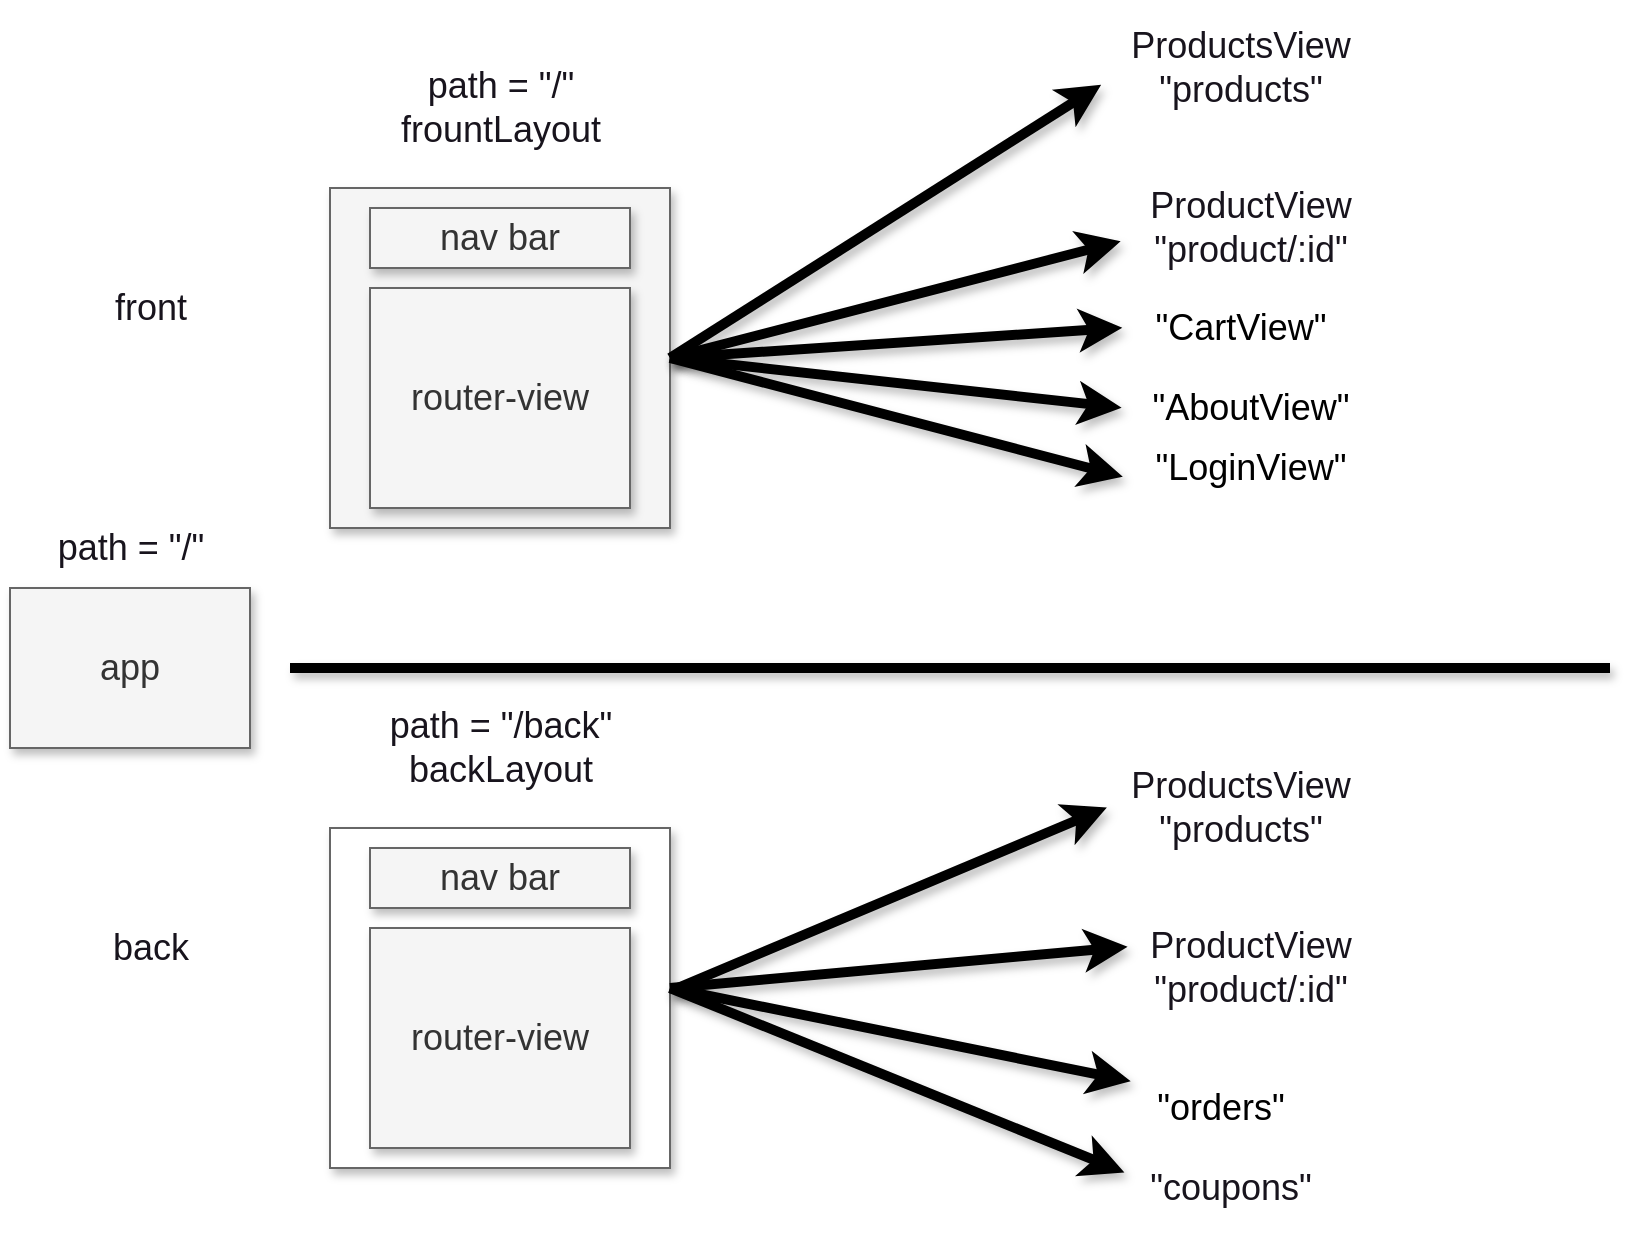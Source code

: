 <mxfile>
    <diagram id="HyXh50aNnoCoys_JZRTJ" name="第1頁">
        <mxGraphModel dx="780" dy="1286" grid="1" gridSize="10" guides="1" tooltips="1" connect="1" arrows="1" fold="1" page="1" pageScale="1" pageWidth="1169" pageHeight="827" background="#ffffff" math="0" shadow="0">
            <root>
                <mxCell id="0"/>
                <mxCell id="1" parent="0"/>
                <mxCell id="2" value="&lt;font style=&quot;font-size: 18px;&quot;&gt;app&lt;/font&gt;" style="rounded=0;whiteSpace=wrap;html=1;shadow=1;strokeColor=#666666;fontColor=#333333;fillColor=#f5f5f5;" parent="1" vertex="1">
                    <mxGeometry y="280" width="120" height="80" as="geometry"/>
                </mxCell>
                <mxCell id="3" value="" style="endArrow=none;html=1;fontSize=18;strokeWidth=5;shadow=1;strokeColor=#000000;fontColor=#18141d;" parent="1" edge="1">
                    <mxGeometry width="50" height="50" relative="1" as="geometry">
                        <mxPoint x="800" y="320" as="sourcePoint"/>
                        <mxPoint x="140" y="320" as="targetPoint"/>
                    </mxGeometry>
                </mxCell>
                <mxCell id="5" value="front" style="text;html=1;align=center;verticalAlign=middle;resizable=0;points=[];autosize=1;fontSize=18;shadow=1;strokeColor=none;fontColor=#18141d;" parent="1" vertex="1">
                    <mxGeometry x="40" y="120" width="60" height="40" as="geometry"/>
                </mxCell>
                <mxCell id="6" value="back" style="text;html=1;align=center;verticalAlign=middle;resizable=0;points=[];autosize=1;fontSize=18;shadow=1;strokeColor=none;fontColor=#18141d;" parent="1" vertex="1">
                    <mxGeometry x="40" y="440" width="60" height="40" as="geometry"/>
                </mxCell>
                <mxCell id="7" value="" style="whiteSpace=wrap;html=1;aspect=fixed;fontSize=18;shadow=1;strokeColor=#666666;fontColor=#333333;fillColor=#f5f5f5;" parent="1" vertex="1">
                    <mxGeometry x="160" y="80" width="170" height="170" as="geometry"/>
                </mxCell>
                <mxCell id="13" value="nav bar" style="rounded=0;whiteSpace=wrap;html=1;fontSize=18;shadow=1;strokeColor=#666666;fontColor=#333333;fillColor=#f5f5f5;" parent="1" vertex="1">
                    <mxGeometry x="180" y="90" width="130" height="30" as="geometry"/>
                </mxCell>
                <mxCell id="14" value="router-view" style="rounded=0;whiteSpace=wrap;html=1;fontSize=18;shadow=1;strokeColor=#666666;fontColor=#333333;fillColor=#f5f5f5;" parent="1" vertex="1">
                    <mxGeometry x="180" y="130" width="130" height="110" as="geometry"/>
                </mxCell>
                <mxCell id="15" value="path = &quot;/&quot;&lt;br&gt;frountLayout" style="text;html=1;align=center;verticalAlign=middle;resizable=0;points=[];autosize=1;fontSize=18;shadow=1;strokeColor=none;fontColor=#18141d;" parent="1" vertex="1">
                    <mxGeometry x="185" y="10" width="120" height="60" as="geometry"/>
                </mxCell>
                <mxCell id="16" value="" style="whiteSpace=wrap;html=1;aspect=fixed;fontSize=18;shadow=1;strokeColor=#666666;fontColor=#18141d;fillColor=#ffffff;" parent="1" vertex="1">
                    <mxGeometry x="160" y="400" width="170" height="170" as="geometry"/>
                </mxCell>
                <mxCell id="17" value="nav bar" style="rounded=0;whiteSpace=wrap;html=1;fontSize=18;shadow=1;strokeColor=#666666;fontColor=#333333;fillStyle=auto;fillColor=#f5f5f5;" parent="1" vertex="1">
                    <mxGeometry x="180" y="410" width="130" height="30" as="geometry"/>
                </mxCell>
                <mxCell id="18" value="router-view" style="rounded=0;whiteSpace=wrap;html=1;fontSize=18;shadow=1;strokeColor=#666666;fontColor=#333333;fillColor=#f5f5f5;" parent="1" vertex="1">
                    <mxGeometry x="180" y="450" width="130" height="110" as="geometry"/>
                </mxCell>
                <mxCell id="19" value="path = &quot;/back&quot;&lt;br&gt;backLayout" style="text;html=1;align=center;verticalAlign=middle;resizable=0;points=[];autosize=1;fontSize=18;shadow=1;strokeColor=none;fontColor=#18141d;" parent="1" vertex="1">
                    <mxGeometry x="180" y="330" width="130" height="60" as="geometry"/>
                </mxCell>
                <mxCell id="20" value="path = &quot;/&quot;" style="text;html=1;align=center;verticalAlign=middle;resizable=0;points=[];autosize=1;fontSize=18;shadow=1;strokeColor=none;fontColor=#18141d;" parent="1" vertex="1">
                    <mxGeometry x="10" y="240" width="100" height="40" as="geometry"/>
                </mxCell>
                <mxCell id="22" value="" style="endArrow=classic;html=1;fontSize=18;entryX=-0.034;entryY=0.639;entryDx=0;entryDy=0;entryPerimeter=0;strokeWidth=5;exitX=1;exitY=0.5;exitDx=0;exitDy=0;shadow=1;fontColor=#18141d;strokeColor=#000000;" parent="1" source="7" target="23" edge="1">
                    <mxGeometry width="50" height="50" relative="1" as="geometry">
                        <mxPoint x="330" y="200" as="sourcePoint"/>
                        <mxPoint x="430" y="50" as="targetPoint"/>
                    </mxGeometry>
                </mxCell>
                <mxCell id="23" value="ProductsView&lt;br&gt;&quot;products&quot;" style="text;html=1;align=center;verticalAlign=middle;resizable=0;points=[];autosize=1;fontSize=18;shadow=1;strokeColor=none;fontColor=#18141d;" parent="1" vertex="1">
                    <mxGeometry x="550" y="-10" width="130" height="60" as="geometry"/>
                </mxCell>
                <mxCell id="24" value="ProductView&lt;br&gt;&quot;product/:id&quot;" style="text;html=1;align=center;verticalAlign=middle;resizable=0;points=[];autosize=1;fontSize=18;shadow=1;strokeColor=none;fontColor=#18141d;" parent="1" vertex="1">
                    <mxGeometry x="560" y="70" width="120" height="60" as="geometry"/>
                </mxCell>
                <mxCell id="25" value="&quot;CartView&quot;" style="text;html=1;align=center;verticalAlign=middle;resizable=0;points=[];autosize=1;fontSize=18;shadow=1;strokeWidth=5;strokeColor=none;fontColor=#000000;" parent="1" vertex="1">
                    <mxGeometry x="560" y="130" width="110" height="40" as="geometry"/>
                </mxCell>
                <mxCell id="26" value="&quot;AboutView&quot;" style="text;html=1;align=center;verticalAlign=middle;resizable=0;points=[];autosize=1;fontSize=18;shadow=1;strokeWidth=5;strokeColor=none;fontColor=#000000;" parent="1" vertex="1">
                    <mxGeometry x="560" y="170" width="120" height="40" as="geometry"/>
                </mxCell>
                <mxCell id="27" value="ProductsView&lt;br&gt;&quot;products&quot;" style="text;html=1;align=center;verticalAlign=middle;resizable=0;points=[];autosize=1;fontSize=18;shadow=1;strokeColor=none;fontColor=#18141d;" parent="1" vertex="1">
                    <mxGeometry x="550" y="360" width="130" height="60" as="geometry"/>
                </mxCell>
                <mxCell id="28" value="&quot;orders&quot;" style="text;html=1;align=center;verticalAlign=middle;resizable=0;points=[];autosize=1;fontSize=18;shadow=1;strokeWidth=5;strokeColor=none;fontColor=#000000;" parent="1" vertex="1">
                    <mxGeometry x="560" y="520" width="90" height="40" as="geometry"/>
                </mxCell>
                <mxCell id="29" value="&quot;coupons&quot;" style="text;html=1;align=center;verticalAlign=middle;resizable=0;points=[];autosize=1;fontSize=18;shadow=1;strokeColor=none;fontColor=#18141d;" parent="1" vertex="1">
                    <mxGeometry x="560" y="560" width="100" height="40" as="geometry"/>
                </mxCell>
                <mxCell id="32" value="" style="endArrow=classic;html=1;fontSize=18;entryX=-0.039;entryY=0.611;entryDx=0;entryDy=0;entryPerimeter=0;strokeWidth=5;exitX=1;exitY=0.5;exitDx=0;exitDy=0;shadow=1;fontColor=#18141d;strokeColor=#000000;" parent="1" source="7" target="24" edge="1">
                    <mxGeometry width="50" height="50" relative="1" as="geometry">
                        <mxPoint x="330" y="200" as="sourcePoint"/>
                        <mxPoint x="526.26" y="35.56" as="targetPoint"/>
                    </mxGeometry>
                </mxCell>
                <mxCell id="33" value="" style="endArrow=classic;html=1;fontSize=18;entryX=-0.035;entryY=0.496;entryDx=0;entryDy=0;entryPerimeter=0;strokeWidth=5;exitX=1;exitY=0.5;exitDx=0;exitDy=0;shadow=1;fontColor=#18141d;strokeColor=#000000;" parent="1" source="7" target="25" edge="1">
                    <mxGeometry width="50" height="50" relative="1" as="geometry">
                        <mxPoint x="330" y="200" as="sourcePoint"/>
                        <mxPoint x="525.32" y="114.44" as="targetPoint"/>
                    </mxGeometry>
                </mxCell>
                <mxCell id="34" value="" style="endArrow=classic;html=1;fontSize=18;entryX=-0.035;entryY=0.496;entryDx=0;entryDy=0;entryPerimeter=0;strokeWidth=5;exitX=1;exitY=0.5;exitDx=0;exitDy=0;shadow=1;fontColor=#18141d;strokeColor=#000000;" parent="1" source="7" target="26" edge="1">
                    <mxGeometry width="50" height="50" relative="1" as="geometry">
                        <mxPoint x="330" y="200" as="sourcePoint"/>
                        <mxPoint x="527.55" y="189.84" as="targetPoint"/>
                    </mxGeometry>
                </mxCell>
                <mxCell id="36" value="" style="endArrow=classic;html=1;fontSize=18;entryX=-0.012;entryY=0.496;entryDx=0;entryDy=0;entryPerimeter=0;strokeWidth=5;exitX=1;exitY=0.5;exitDx=0;exitDy=0;shadow=1;fontColor=#18141d;strokeColor=#000000;" parent="1" target="27" edge="1">
                    <mxGeometry width="50" height="50" relative="1" as="geometry">
                        <mxPoint x="333.74" y="480" as="sourcePoint"/>
                        <mxPoint x="560" y="340.56" as="targetPoint"/>
                    </mxGeometry>
                </mxCell>
                <mxCell id="37" value="" style="endArrow=classic;html=1;fontSize=18;entryX=0.004;entryY=0.165;entryDx=0;entryDy=0;entryPerimeter=0;strokeWidth=5;shadow=1;fontColor=#18141d;strokeColor=#000000;" parent="1" target="28" edge="1">
                    <mxGeometry width="50" height="50" relative="1" as="geometry">
                        <mxPoint x="330" y="480" as="sourcePoint"/>
                        <mxPoint x="568.68" y="389.84" as="targetPoint"/>
                    </mxGeometry>
                </mxCell>
                <mxCell id="39" value="" style="endArrow=classic;html=1;fontSize=18;entryX=-0.028;entryY=0.305;entryDx=0;entryDy=0;entryPerimeter=0;strokeWidth=5;shadow=1;fontColor=#18141d;strokeColor=#000000;" parent="1" target="29" edge="1">
                    <mxGeometry width="50" height="50" relative="1" as="geometry">
                        <mxPoint x="330" y="480" as="sourcePoint"/>
                        <mxPoint x="568.74" y="510.0" as="targetPoint"/>
                    </mxGeometry>
                </mxCell>
                <mxCell id="41" value="ProductView&lt;br&gt;&quot;product/:id&quot;" style="text;html=1;align=center;verticalAlign=middle;resizable=0;points=[];autosize=1;fontSize=18;shadow=1;strokeColor=none;fontColor=#18141d;" parent="1" vertex="1">
                    <mxGeometry x="560" y="440" width="120" height="60" as="geometry"/>
                </mxCell>
                <mxCell id="42" value="" style="endArrow=classic;html=1;fontSize=18;strokeWidth=5;shadow=1;fontColor=#18141d;strokeColor=#000000;entryX=-0.01;entryY=0.323;entryDx=0;entryDy=0;entryPerimeter=0;" parent="1" target="41" edge="1">
                    <mxGeometry width="50" height="50" relative="1" as="geometry">
                        <mxPoint x="330" y="480" as="sourcePoint"/>
                        <mxPoint x="558.44" y="399.76" as="targetPoint"/>
                    </mxGeometry>
                </mxCell>
                <mxCell id="43" value="&quot;LoginView&quot;" style="text;html=1;align=center;verticalAlign=middle;resizable=0;points=[];autosize=1;fontSize=18;shadow=1;strokeWidth=5;strokeColor=none;fontColor=#000000;" vertex="1" parent="1">
                    <mxGeometry x="560" y="200" width="120" height="40" as="geometry"/>
                </mxCell>
                <mxCell id="44" value="" style="endArrow=classic;html=1;fontSize=18;entryX=-0.03;entryY=0.61;entryDx=0;entryDy=0;entryPerimeter=0;strokeWidth=5;exitX=1;exitY=0.5;exitDx=0;exitDy=0;shadow=1;fontColor=#18141d;strokeColor=#000000;" edge="1" parent="1" source="7" target="43">
                    <mxGeometry width="50" height="50" relative="1" as="geometry">
                        <mxPoint x="340" y="175" as="sourcePoint"/>
                        <mxPoint x="565.8" y="199.84" as="targetPoint"/>
                    </mxGeometry>
                </mxCell>
            </root>
        </mxGraphModel>
    </diagram>
</mxfile>